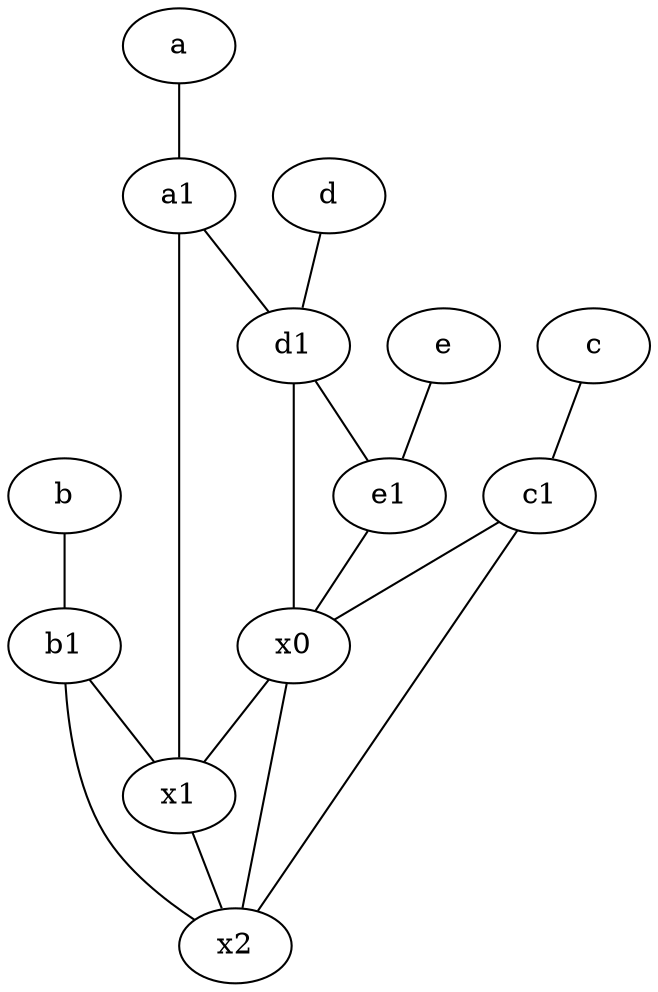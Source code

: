 graph {
	node [labelfontsize=50]
	d1 [labelfontsize=50 pos="3,5!"]
	d [labelfontsize=50 pos="2,5!"]
	a1 [labelfontsize=50 pos="8,3!"]
	b1 [labelfontsize=50 pos="9,4!"]
	b [labelfontsize=50 pos="10,4!"]
	x1 [labelfontsize=50]
	c [labelfontsize=50 pos="4.5,2!"]
	a [labelfontsize=50 pos="8,2!"]
	x2 [labelfontsize=50]
	e [labelfontsize=50 pos="7,9!"]
	e1 [labelfontsize=50 pos="7,7!"]
	c1 [labelfontsize=50 pos="4.5,3!"]
	x0 [labelfontsize=50]
	c -- c1
	b1 -- x2
	a1 -- x1
	b -- b1
	d1 -- e1
	d -- d1
	b1 -- x1
	x0 -- x2
	e1 -- x0
	c1 -- x0
	c1 -- x2
	a -- a1
	d1 -- x0
	x0 -- x1
	a1 -- d1
	e -- e1
	x1 -- x2
}
